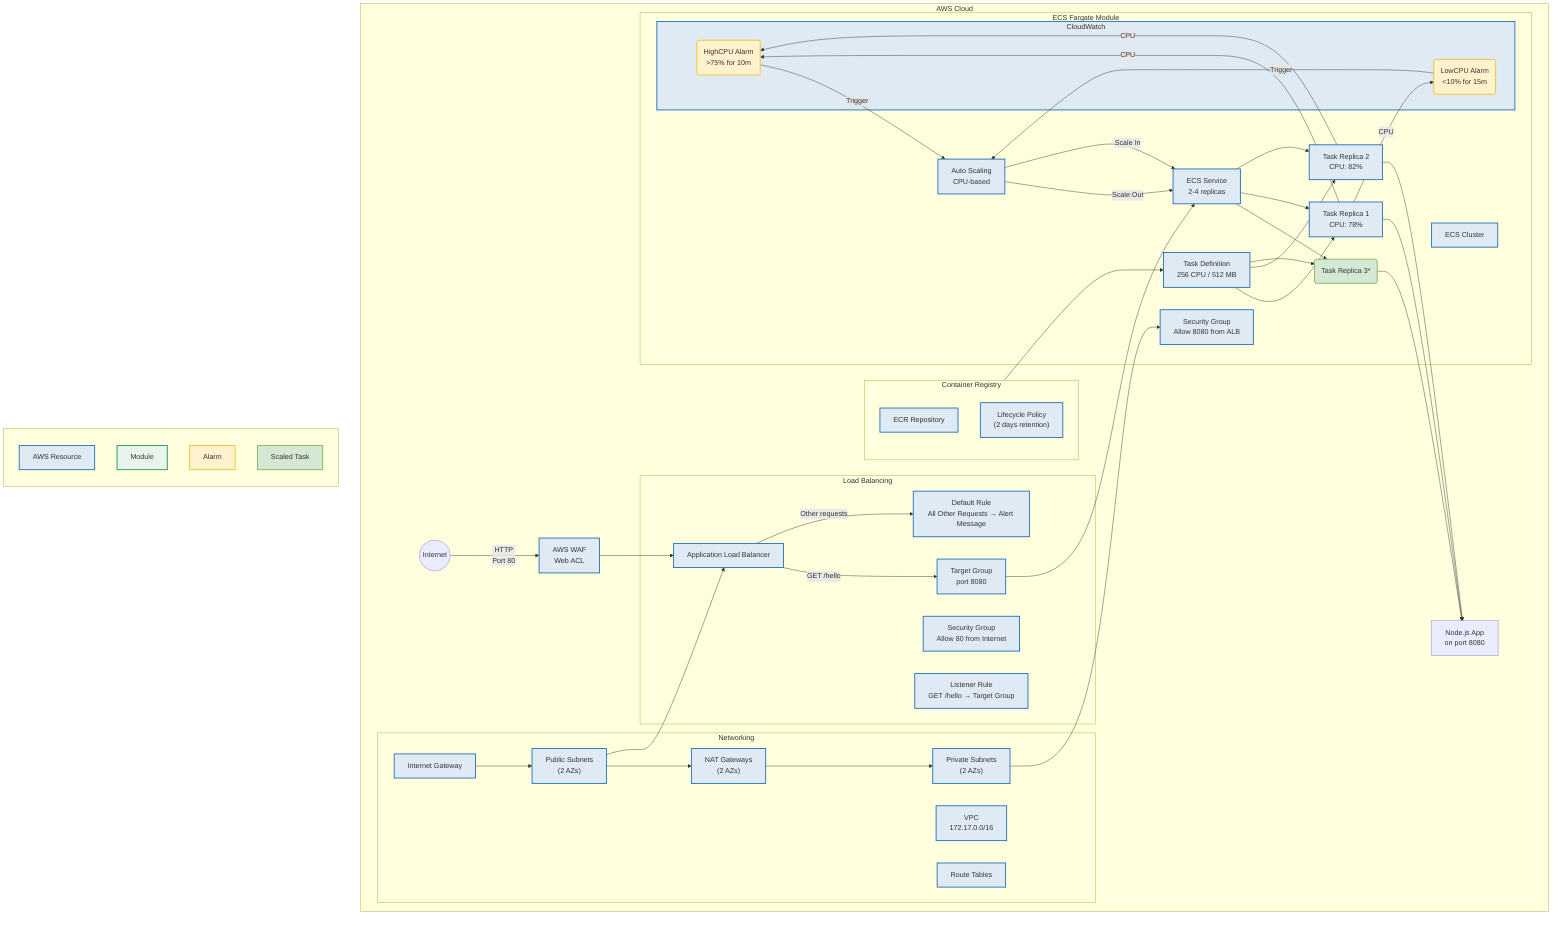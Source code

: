 graph TD
    classDef module fill:#e9f5ec,stroke:#1a9850,stroke-width:2px
    classDef aws fill:#dfeaf5,stroke:#2171b5,stroke-width:2px
    classDef alarm fill:#fff2cc,stroke:#f1c232,stroke-width:2px
    classDef scale fill:#d5e8d4,stroke:#82b366,stroke-width:2px

    subgraph AWS["AWS Cloud"]
        subgraph Net["Networking"]
            VPC["VPC<br/>172.17.0.0/16"]
            IG["Internet Gateway"]
            Public["Public Subnets<br/>(2 AZs)"]
            Private["Private Subnets<br/>(2 AZs)"]
            NAT["NAT Gateways<br/>(2 AZs)"]
            RT["Route Tables"]
        end

        subgraph ALB["Load Balancing"]
            LB["Application Load Balancer"]
            TG["Target Group<br/>port 8080"]
            SG_LB["Security Group<br/>Allow 80 from Internet"]
            L_Rule["Listener Rule<br/>GET /hello → Target Group"]
            NoMatch["Default Rule<br/>All Other Requests → Alert Message"]
        end

        subgraph ECR["Container Registry"]
            Repo["ECR Repository"]
            LC["Lifecycle Policy<br/>(2 days retention)"]
        end

        subgraph modECS["ECS Fargate Module"]
            class modECS module
            Cluster["ECS Cluster"]
            TaskDef["Task Definition<br/>256 CPU / 512 MB"]
            Service["ECS Service<br/>2-4 replicas"]
            Task1["Task Replica 1<br/>CPU: 78%"]
            Task2["Task Replica 2<br/>CPU: 82%"]
            Task3("Task Replica 3*"):::scale
            
            ASG["Auto Scaling<br/>CPU-based"]
            SG_ECS["Security Group<br/>Allow 8080 from ALB"]
            
            subgraph CW["CloudWatch"]
                HighCPU("HighCPU Alarm<br/>>75% for 10m"):::alarm
                LowCPU("LowCPU Alarm<br/><10% for 15m"):::alarm
            end
            
            %% Metric Flow
            Task1 -->|CPU| HighCPU
            Task2 -->|CPU| HighCPU
            Task1 -->|CPU| LowCPU
            
            %% Scaling Triggers
            HighCPU -->|Trigger| ASG
            LowCPU -->|Trigger| ASG
            ASG -->|Scale Out| Service
            ASG -->|Scale In| Service
            Service --> Task3
        end
        
        Internet((Internet))
        WAF["AWS WAF<br/>Web ACL"]
        App["Node.js App<br/>on port 8080"]
        
        Internet -->|"HTTP<br/>Port 80"| WAF
        WAF --> LB
        LB -->|GET /hello| TG
        LB -->|Other requests| NoMatch
        TG --> Service
        Service --> Task1
        Service --> Task2
        Task1 --> App
        Task2 --> App
        Task3 --> App
        TaskDef --> Task1
        TaskDef --> Task2
        TaskDef --> Task3
        ECR --> TaskDef
        IG --> Public
        Public --> NAT
        NAT --> Private
        Private --> SG_ECS
        Public --> LB
    end

    class VPC,IG,Public,Private,NAT,RT aws
    class LB,TG,SG_LB,L_Rule,NoMatch,WAF aws
    class Repo,LC aws
    class Cluster,TaskDef,Service,Task1,Task2,ASG,SG_ECS,CW aws
    
    %% Legend
    subgraph Legend[" "]
        direction TB
        awsbox[AWS Resource]:::aws
        modbox[Module]:::module
        alarmbox[Alarm]:::alarm
        scalebox[Scaled Task]:::scale
    end
